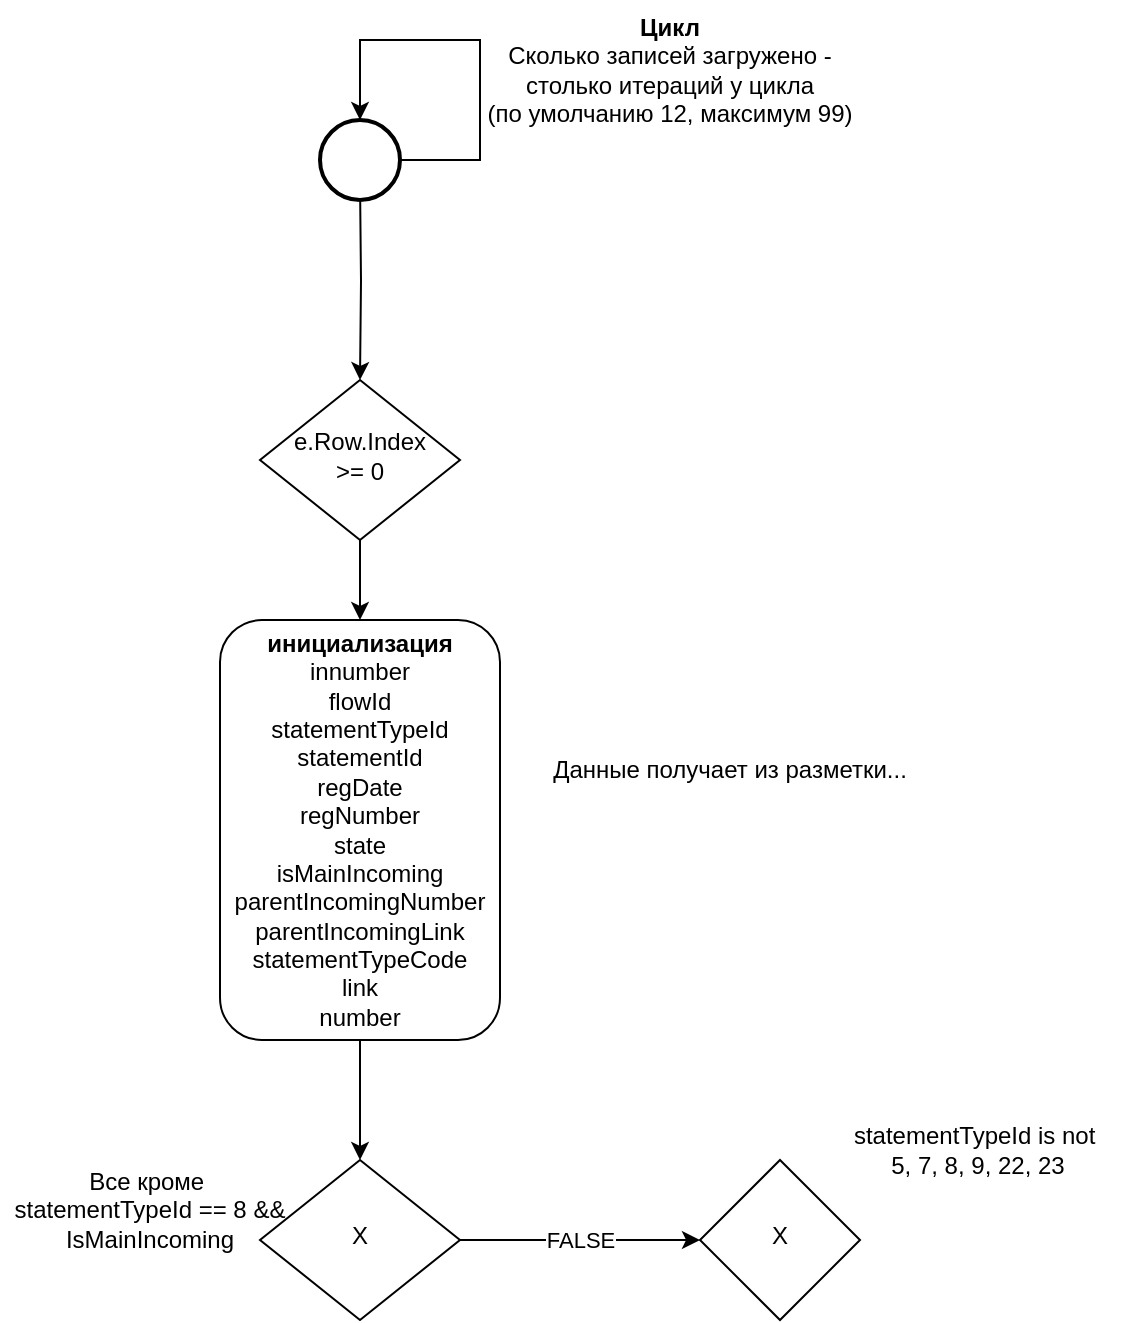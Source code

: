 <mxfile version="20.2.8" type="github">
  <diagram id="C5RBs43oDa-KdzZeNtuy" name="Page-1">
    <mxGraphModel dx="611" dy="2041" grid="1" gridSize="10" guides="1" tooltips="1" connect="1" arrows="1" fold="1" page="1" pageScale="1" pageWidth="827" pageHeight="1169" math="0" shadow="0">
      <root>
        <mxCell id="WIyWlLk6GJQsqaUBKTNV-0" />
        <mxCell id="WIyWlLk6GJQsqaUBKTNV-1" parent="WIyWlLk6GJQsqaUBKTNV-0" />
        <mxCell id="D6D7XB3cmuAuXM4LaKSe-6" style="edgeStyle=orthogonalEdgeStyle;rounded=0;orthogonalLoop=1;jettySize=auto;html=1;exitX=0.5;exitY=1;exitDx=0;exitDy=0;entryX=0.5;entryY=0;entryDx=0;entryDy=0;" edge="1" parent="WIyWlLk6GJQsqaUBKTNV-1" source="WIyWlLk6GJQsqaUBKTNV-6" target="WIyWlLk6GJQsqaUBKTNV-12">
          <mxGeometry relative="1" as="geometry" />
        </mxCell>
        <mxCell id="WIyWlLk6GJQsqaUBKTNV-6" value="e.Row.Index &lt;br&gt;&amp;gt;= 0" style="rhombus;whiteSpace=wrap;html=1;shadow=0;fontFamily=Helvetica;fontSize=12;align=center;strokeWidth=1;spacing=6;spacingTop=-4;" parent="WIyWlLk6GJQsqaUBKTNV-1" vertex="1">
          <mxGeometry x="130" y="110" width="100" height="80" as="geometry" />
        </mxCell>
        <mxCell id="D6D7XB3cmuAuXM4LaKSe-9" style="edgeStyle=orthogonalEdgeStyle;rounded=0;orthogonalLoop=1;jettySize=auto;html=1;" edge="1" parent="WIyWlLk6GJQsqaUBKTNV-1" source="WIyWlLk6GJQsqaUBKTNV-12" target="D6D7XB3cmuAuXM4LaKSe-8">
          <mxGeometry relative="1" as="geometry" />
        </mxCell>
        <mxCell id="WIyWlLk6GJQsqaUBKTNV-12" value="&lt;b&gt;инициализация&lt;br&gt;&lt;/b&gt;innumber&lt;br&gt;flowId&lt;br&gt;statementTypeId&lt;br&gt;statementId&lt;br&gt;regDate&lt;br&gt;regNumber&lt;br&gt;state&lt;br&gt;isMainIncoming&lt;br&gt;parentIncomingNumber&lt;br&gt;parentIncomingLink&lt;br&gt;statementTypeCode&lt;br&gt;link&lt;br&gt;number" style="rounded=1;whiteSpace=wrap;html=1;fontSize=12;glass=0;strokeWidth=1;shadow=0;" parent="WIyWlLk6GJQsqaUBKTNV-1" vertex="1">
          <mxGeometry x="110" y="230" width="140" height="210" as="geometry" />
        </mxCell>
        <mxCell id="D6D7XB3cmuAuXM4LaKSe-1" style="edgeStyle=orthogonalEdgeStyle;rounded=0;orthogonalLoop=1;jettySize=auto;html=1;" edge="1" parent="WIyWlLk6GJQsqaUBKTNV-1" target="WIyWlLk6GJQsqaUBKTNV-6">
          <mxGeometry relative="1" as="geometry">
            <mxPoint x="180" y="10" as="sourcePoint" />
          </mxGeometry>
        </mxCell>
        <mxCell id="D6D7XB3cmuAuXM4LaKSe-0" value="" style="strokeWidth=2;html=1;shape=mxgraph.flowchart.start_2;whiteSpace=wrap;" vertex="1" parent="WIyWlLk6GJQsqaUBKTNV-1">
          <mxGeometry x="160" y="-20" width="40" height="40" as="geometry" />
        </mxCell>
        <mxCell id="D6D7XB3cmuAuXM4LaKSe-2" style="edgeStyle=orthogonalEdgeStyle;rounded=0;orthogonalLoop=1;jettySize=auto;html=1;entryX=0.5;entryY=0;entryDx=0;entryDy=0;entryPerimeter=0;exitX=1;exitY=0.5;exitDx=0;exitDy=0;exitPerimeter=0;" edge="1" parent="WIyWlLk6GJQsqaUBKTNV-1" source="D6D7XB3cmuAuXM4LaKSe-0" target="D6D7XB3cmuAuXM4LaKSe-0">
          <mxGeometry relative="1" as="geometry">
            <Array as="points">
              <mxPoint x="240" />
              <mxPoint x="240" y="-60" />
              <mxPoint x="180" y="-60" />
            </Array>
          </mxGeometry>
        </mxCell>
        <mxCell id="D6D7XB3cmuAuXM4LaKSe-4" value="&lt;b&gt;Цикл&lt;/b&gt;&lt;br&gt;Сколько записей загружено - столько итераций у цикла&lt;br&gt;(по умолчанию 12, максимум 99)" style="text;html=1;strokeColor=none;fillColor=none;align=center;verticalAlign=middle;whiteSpace=wrap;rounded=0;" vertex="1" parent="WIyWlLk6GJQsqaUBKTNV-1">
          <mxGeometry x="230" y="-80" width="210" height="70" as="geometry" />
        </mxCell>
        <mxCell id="D6D7XB3cmuAuXM4LaKSe-7" value="Данные получает из разметки..." style="text;html=1;strokeColor=none;fillColor=none;align=center;verticalAlign=middle;whiteSpace=wrap;rounded=0;" vertex="1" parent="WIyWlLk6GJQsqaUBKTNV-1">
          <mxGeometry x="260" y="290" width="210" height="30" as="geometry" />
        </mxCell>
        <mxCell id="D6D7XB3cmuAuXM4LaKSe-12" value="FALSE" style="edgeStyle=orthogonalEdgeStyle;rounded=0;orthogonalLoop=1;jettySize=auto;html=1;" edge="1" parent="WIyWlLk6GJQsqaUBKTNV-1" source="D6D7XB3cmuAuXM4LaKSe-8" target="D6D7XB3cmuAuXM4LaKSe-11">
          <mxGeometry relative="1" as="geometry" />
        </mxCell>
        <mxCell id="D6D7XB3cmuAuXM4LaKSe-8" value="Х" style="rhombus;whiteSpace=wrap;html=1;shadow=0;fontFamily=Helvetica;fontSize=12;align=center;strokeWidth=1;spacing=6;spacingTop=-4;" vertex="1" parent="WIyWlLk6GJQsqaUBKTNV-1">
          <mxGeometry x="130" y="500" width="100" height="80" as="geometry" />
        </mxCell>
        <mxCell id="D6D7XB3cmuAuXM4LaKSe-10" value="Все кроме&amp;nbsp;&lt;br&gt;statementTypeId == 8 &amp;amp;&amp;amp; IsMainIncoming" style="text;html=1;strokeColor=none;fillColor=none;align=center;verticalAlign=middle;whiteSpace=wrap;rounded=0;" vertex="1" parent="WIyWlLk6GJQsqaUBKTNV-1">
          <mxGeometry y="500" width="150" height="50" as="geometry" />
        </mxCell>
        <mxCell id="D6D7XB3cmuAuXM4LaKSe-11" value="X" style="rhombus;whiteSpace=wrap;html=1;shadow=0;strokeWidth=1;spacing=6;spacingTop=-4;" vertex="1" parent="WIyWlLk6GJQsqaUBKTNV-1">
          <mxGeometry x="350" y="500" width="80" height="80" as="geometry" />
        </mxCell>
        <mxCell id="D6D7XB3cmuAuXM4LaKSe-15" value="statementTypeId is not&amp;nbsp;&lt;br&gt;5, 7, 8, 9, 22, 23" style="text;html=1;strokeColor=none;fillColor=none;align=center;verticalAlign=middle;whiteSpace=wrap;rounded=0;" vertex="1" parent="WIyWlLk6GJQsqaUBKTNV-1">
          <mxGeometry x="414" y="470" width="150" height="50" as="geometry" />
        </mxCell>
      </root>
    </mxGraphModel>
  </diagram>
</mxfile>
